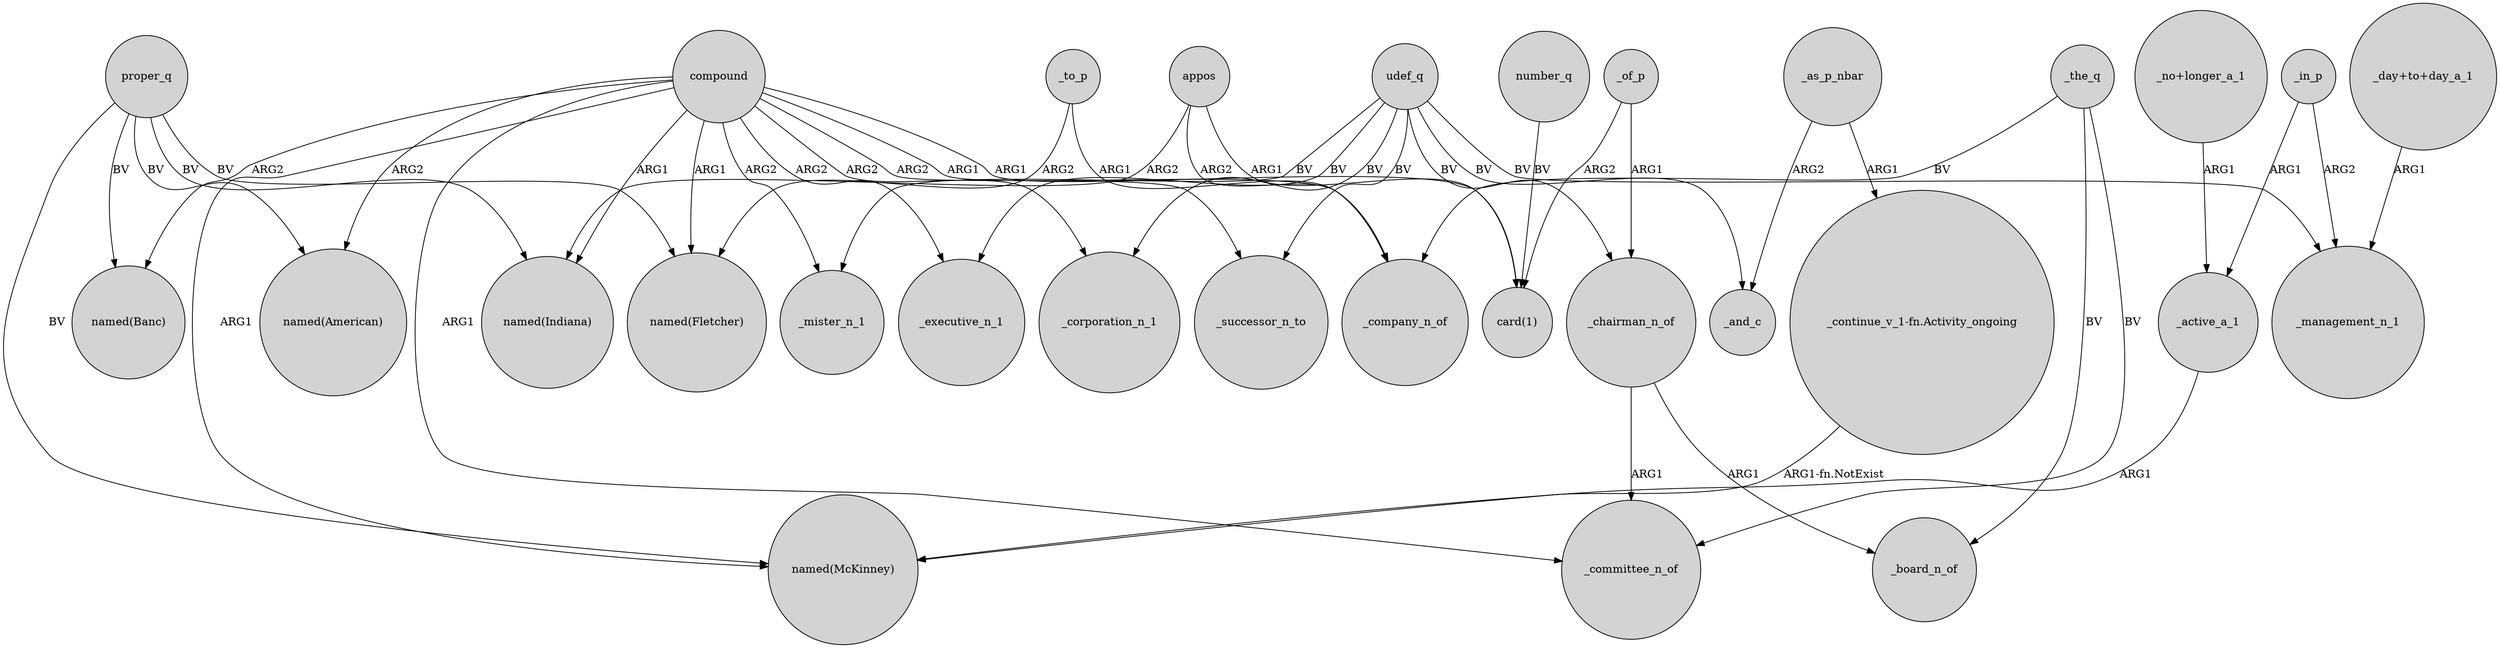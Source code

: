 digraph {
	node [shape=circle style=filled]
	appos -> "named(Indiana)" [label=ARG2]
	proper_q -> "named(Banc)" [label=BV]
	udef_q -> _executive_n_1 [label=BV]
	proper_q -> "named(American)" [label=BV]
	compound -> _mister_n_1 [label=ARG2]
	compound -> "named(Banc)" [label=ARG2]
	compound -> _corporation_n_1 [label=ARG2]
	udef_q -> _mister_n_1 [label=BV]
	_of_p -> _chairman_n_of [label=ARG1]
	_chairman_n_of -> _board_n_of [label=ARG1]
	_the_q -> _committee_n_of [label=BV]
	compound -> _successor_n_to [label=ARG2]
	udef_q -> _management_n_1 [label=BV]
	"_continue_v_1-fn.Activity_ongoing" -> "named(McKinney)" [label="ARG1-fn.NotExist"]
	compound -> "named(American)" [label=ARG2]
	compound -> "named(McKinney)" [label=ARG1]
	_as_p_nbar -> "_continue_v_1-fn.Activity_ongoing" [label=ARG1]
	udef_q -> _chairman_n_of [label=BV]
	_the_q -> _company_n_of [label=BV]
	_to_p -> "named(Fletcher)" [label=ARG2]
	compound -> _company_n_of [label=ARG1]
	_of_p -> "card(1)" [label=ARG2]
	udef_q -> _corporation_n_1 [label=BV]
	_to_p -> _company_n_of [label=ARG1]
	udef_q -> _successor_n_to [label=BV]
	compound -> "named(Fletcher)" [label=ARG1]
	"_day+to+day_a_1" -> _management_n_1 [label=ARG1]
	proper_q -> "named(McKinney)" [label=BV]
	_the_q -> _board_n_of [label=BV]
	appos -> _company_n_of [label=ARG2]
	number_q -> "card(1)" [label=BV]
	_in_p -> _management_n_1 [label=ARG2]
	compound -> "card(1)" [label=ARG1]
	compound -> "named(Indiana)" [label=ARG1]
	_active_a_1 -> "named(McKinney)" [label=ARG1]
	"_no+longer_a_1" -> _active_a_1 [label=ARG1]
	_as_p_nbar -> _and_c [label=ARG2]
	appos -> "card(1)" [label=ARG1]
	compound -> _committee_n_of [label=ARG1]
	_chairman_n_of -> _committee_n_of [label=ARG1]
	proper_q -> "named(Indiana)" [label=BV]
	_in_p -> _active_a_1 [label=ARG1]
	udef_q -> _and_c [label=BV]
	compound -> _executive_n_1 [label=ARG2]
	proper_q -> "named(Fletcher)" [label=BV]
}
